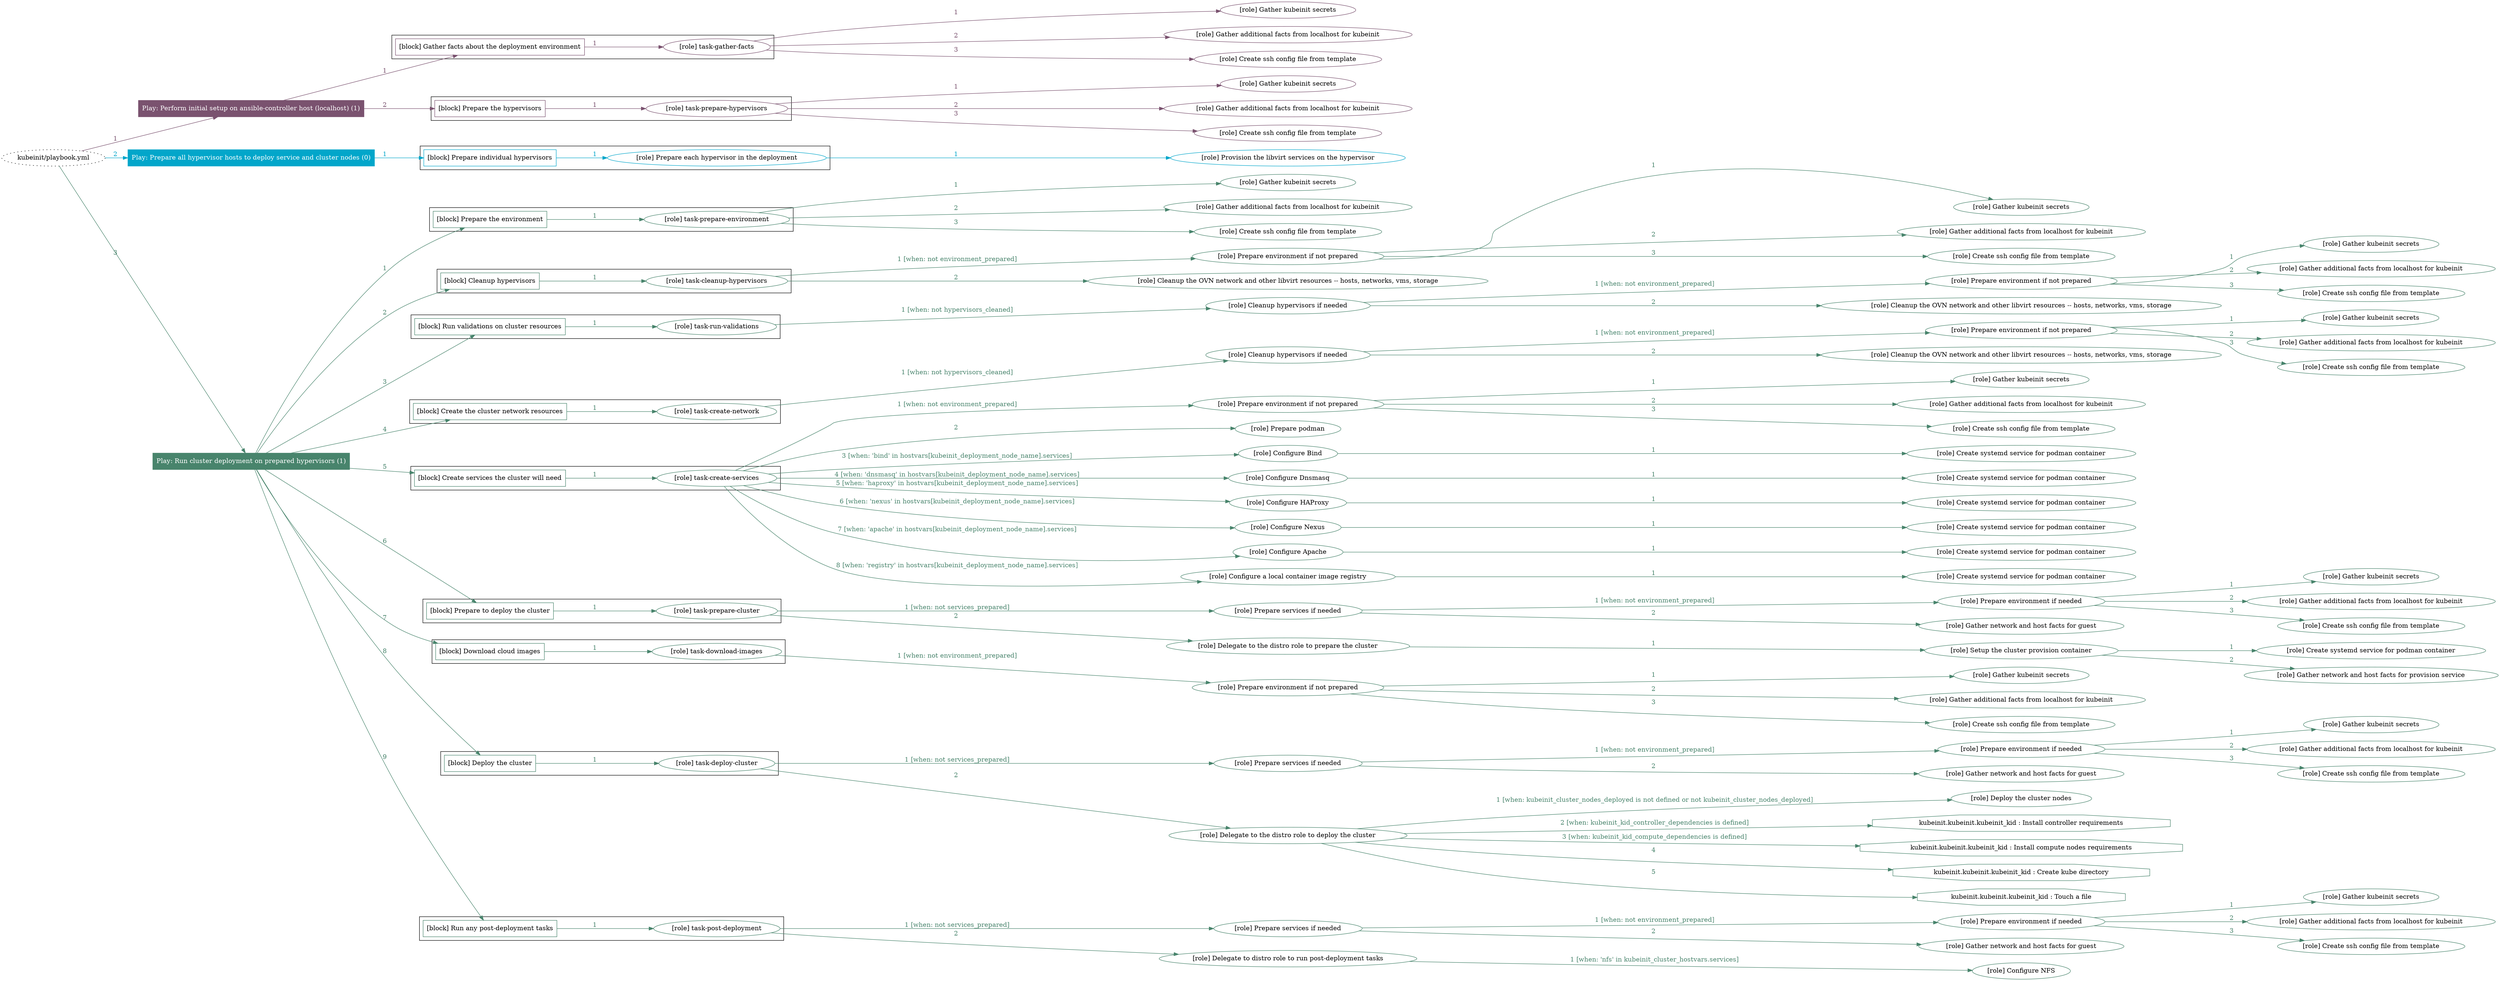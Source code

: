 digraph {
	graph [concentrate=true ordering=in rankdir=LR ratio=fill]
	edge [esep=5 sep=10]
	"kubeinit/playbook.yml" [URL="/home/runner/work/kubeinit/kubeinit/kubeinit/playbook.yml" id=playbook_8b8b4982 style=dotted]
	play_d6bc06a7 [label="Play: Perform initial setup on ansible-controller host (localhost) (1)" URL="/home/runner/work/kubeinit/kubeinit/kubeinit/playbook.yml" color="#7a526f" fontcolor="#ffffff" id=play_d6bc06a7 shape=box style=filled tooltip=localhost]
	"kubeinit/playbook.yml" -> play_d6bc06a7 [label="1 " color="#7a526f" fontcolor="#7a526f" id=edge_79503dfa labeltooltip="1 " tooltip="1 "]
	subgraph "Gather kubeinit secrets" {
		role_07c0e86c [label="[role] Gather kubeinit secrets" URL="/home/runner/.ansible/collections/ansible_collections/kubeinit/kubeinit/roles/kubeinit_prepare/tasks/gather_kubeinit_facts.yml" color="#7a526f" id=role_07c0e86c tooltip="Gather kubeinit secrets"]
	}
	subgraph "Gather additional facts from localhost for kubeinit" {
		role_9a07fb21 [label="[role] Gather additional facts from localhost for kubeinit" URL="/home/runner/.ansible/collections/ansible_collections/kubeinit/kubeinit/roles/kubeinit_prepare/tasks/gather_kubeinit_facts.yml" color="#7a526f" id=role_9a07fb21 tooltip="Gather additional facts from localhost for kubeinit"]
	}
	subgraph "Create ssh config file from template" {
		role_1a07a8c1 [label="[role] Create ssh config file from template" URL="/home/runner/.ansible/collections/ansible_collections/kubeinit/kubeinit/roles/kubeinit_prepare/tasks/gather_kubeinit_facts.yml" color="#7a526f" id=role_1a07a8c1 tooltip="Create ssh config file from template"]
	}
	subgraph "task-gather-facts" {
		role_bc046286 [label="[role] task-gather-facts" URL="/home/runner/work/kubeinit/kubeinit/kubeinit/playbook.yml" color="#7a526f" id=role_bc046286 tooltip="task-gather-facts"]
		role_bc046286 -> role_07c0e86c [label="1 " color="#7a526f" fontcolor="#7a526f" id=edge_b59b625d labeltooltip="1 " tooltip="1 "]
		role_bc046286 -> role_9a07fb21 [label="2 " color="#7a526f" fontcolor="#7a526f" id=edge_fa00c737 labeltooltip="2 " tooltip="2 "]
		role_bc046286 -> role_1a07a8c1 [label="3 " color="#7a526f" fontcolor="#7a526f" id=edge_f375a761 labeltooltip="3 " tooltip="3 "]
	}
	subgraph "Gather kubeinit secrets" {
		role_df4e35a5 [label="[role] Gather kubeinit secrets" URL="/home/runner/.ansible/collections/ansible_collections/kubeinit/kubeinit/roles/kubeinit_prepare/tasks/gather_kubeinit_facts.yml" color="#7a526f" id=role_df4e35a5 tooltip="Gather kubeinit secrets"]
	}
	subgraph "Gather additional facts from localhost for kubeinit" {
		role_5604dc92 [label="[role] Gather additional facts from localhost for kubeinit" URL="/home/runner/.ansible/collections/ansible_collections/kubeinit/kubeinit/roles/kubeinit_prepare/tasks/gather_kubeinit_facts.yml" color="#7a526f" id=role_5604dc92 tooltip="Gather additional facts from localhost for kubeinit"]
	}
	subgraph "Create ssh config file from template" {
		role_828de1eb [label="[role] Create ssh config file from template" URL="/home/runner/.ansible/collections/ansible_collections/kubeinit/kubeinit/roles/kubeinit_prepare/tasks/gather_kubeinit_facts.yml" color="#7a526f" id=role_828de1eb tooltip="Create ssh config file from template"]
	}
	subgraph "task-prepare-hypervisors" {
		role_fe99d446 [label="[role] task-prepare-hypervisors" URL="/home/runner/work/kubeinit/kubeinit/kubeinit/playbook.yml" color="#7a526f" id=role_fe99d446 tooltip="task-prepare-hypervisors"]
		role_fe99d446 -> role_df4e35a5 [label="1 " color="#7a526f" fontcolor="#7a526f" id=edge_374710b4 labeltooltip="1 " tooltip="1 "]
		role_fe99d446 -> role_5604dc92 [label="2 " color="#7a526f" fontcolor="#7a526f" id=edge_0ef8584a labeltooltip="2 " tooltip="2 "]
		role_fe99d446 -> role_828de1eb [label="3 " color="#7a526f" fontcolor="#7a526f" id=edge_67f63b69 labeltooltip="3 " tooltip="3 "]
	}
	subgraph "Play: Perform initial setup on ansible-controller host (localhost) (1)" {
		play_d6bc06a7 -> block_bf251c22 [label=1 color="#7a526f" fontcolor="#7a526f" id=edge_59dc4e0d labeltooltip=1 tooltip=1]
		subgraph cluster_block_bf251c22 {
			block_bf251c22 [label="[block] Gather facts about the deployment environment" URL="/home/runner/work/kubeinit/kubeinit/kubeinit/playbook.yml" color="#7a526f" id=block_bf251c22 labeltooltip="Gather facts about the deployment environment" shape=box tooltip="Gather facts about the deployment environment"]
			block_bf251c22 -> role_bc046286 [label="1 " color="#7a526f" fontcolor="#7a526f" id=edge_1bb40732 labeltooltip="1 " tooltip="1 "]
		}
		play_d6bc06a7 -> block_8cbc3334 [label=2 color="#7a526f" fontcolor="#7a526f" id=edge_bce65949 labeltooltip=2 tooltip=2]
		subgraph cluster_block_8cbc3334 {
			block_8cbc3334 [label="[block] Prepare the hypervisors" URL="/home/runner/work/kubeinit/kubeinit/kubeinit/playbook.yml" color="#7a526f" id=block_8cbc3334 labeltooltip="Prepare the hypervisors" shape=box tooltip="Prepare the hypervisors"]
			block_8cbc3334 -> role_fe99d446 [label="1 " color="#7a526f" fontcolor="#7a526f" id=edge_40a1b33a labeltooltip="1 " tooltip="1 "]
		}
	}
	play_3717a881 [label="Play: Prepare all hypervisor hosts to deploy service and cluster nodes (0)" URL="/home/runner/work/kubeinit/kubeinit/kubeinit/playbook.yml" color="#02a6ca" fontcolor="#ffffff" id=play_3717a881 shape=box style=filled tooltip="Play: Prepare all hypervisor hosts to deploy service and cluster nodes (0)"]
	"kubeinit/playbook.yml" -> play_3717a881 [label="2 " color="#02a6ca" fontcolor="#02a6ca" id=edge_2b44ca37 labeltooltip="2 " tooltip="2 "]
	subgraph "Provision the libvirt services on the hypervisor" {
		role_9afb69f9 [label="[role] Provision the libvirt services on the hypervisor" URL="/home/runner/.ansible/collections/ansible_collections/kubeinit/kubeinit/roles/kubeinit_prepare/tasks/prepare_hypervisor.yml" color="#02a6ca" id=role_9afb69f9 tooltip="Provision the libvirt services on the hypervisor"]
	}
	subgraph "Prepare each hypervisor in the deployment" {
		role_0c21d358 [label="[role] Prepare each hypervisor in the deployment" URL="/home/runner/work/kubeinit/kubeinit/kubeinit/playbook.yml" color="#02a6ca" id=role_0c21d358 tooltip="Prepare each hypervisor in the deployment"]
		role_0c21d358 -> role_9afb69f9 [label="1 " color="#02a6ca" fontcolor="#02a6ca" id=edge_05de8c85 labeltooltip="1 " tooltip="1 "]
	}
	subgraph "Play: Prepare all hypervisor hosts to deploy service and cluster nodes (0)" {
		play_3717a881 -> block_771b7ee3 [label=1 color="#02a6ca" fontcolor="#02a6ca" id=edge_274904b8 labeltooltip=1 tooltip=1]
		subgraph cluster_block_771b7ee3 {
			block_771b7ee3 [label="[block] Prepare individual hypervisors" URL="/home/runner/work/kubeinit/kubeinit/kubeinit/playbook.yml" color="#02a6ca" id=block_771b7ee3 labeltooltip="Prepare individual hypervisors" shape=box tooltip="Prepare individual hypervisors"]
			block_771b7ee3 -> role_0c21d358 [label="1 " color="#02a6ca" fontcolor="#02a6ca" id=edge_1b833ffb labeltooltip="1 " tooltip="1 "]
		}
	}
	play_3a785cc9 [label="Play: Run cluster deployment on prepared hypervisors (1)" URL="/home/runner/work/kubeinit/kubeinit/kubeinit/playbook.yml" color="#48846c" fontcolor="#ffffff" id=play_3a785cc9 shape=box style=filled tooltip=localhost]
	"kubeinit/playbook.yml" -> play_3a785cc9 [label="3 " color="#48846c" fontcolor="#48846c" id=edge_fad912c4 labeltooltip="3 " tooltip="3 "]
	subgraph "Gather kubeinit secrets" {
		role_3074cceb [label="[role] Gather kubeinit secrets" URL="/home/runner/.ansible/collections/ansible_collections/kubeinit/kubeinit/roles/kubeinit_prepare/tasks/gather_kubeinit_facts.yml" color="#48846c" id=role_3074cceb tooltip="Gather kubeinit secrets"]
	}
	subgraph "Gather additional facts from localhost for kubeinit" {
		role_3a0b76f5 [label="[role] Gather additional facts from localhost for kubeinit" URL="/home/runner/.ansible/collections/ansible_collections/kubeinit/kubeinit/roles/kubeinit_prepare/tasks/gather_kubeinit_facts.yml" color="#48846c" id=role_3a0b76f5 tooltip="Gather additional facts from localhost for kubeinit"]
	}
	subgraph "Create ssh config file from template" {
		role_ce7a387e [label="[role] Create ssh config file from template" URL="/home/runner/.ansible/collections/ansible_collections/kubeinit/kubeinit/roles/kubeinit_prepare/tasks/gather_kubeinit_facts.yml" color="#48846c" id=role_ce7a387e tooltip="Create ssh config file from template"]
	}
	subgraph "task-prepare-environment" {
		role_f0652f53 [label="[role] task-prepare-environment" URL="/home/runner/work/kubeinit/kubeinit/kubeinit/playbook.yml" color="#48846c" id=role_f0652f53 tooltip="task-prepare-environment"]
		role_f0652f53 -> role_3074cceb [label="1 " color="#48846c" fontcolor="#48846c" id=edge_60d147aa labeltooltip="1 " tooltip="1 "]
		role_f0652f53 -> role_3a0b76f5 [label="2 " color="#48846c" fontcolor="#48846c" id=edge_45ddd63b labeltooltip="2 " tooltip="2 "]
		role_f0652f53 -> role_ce7a387e [label="3 " color="#48846c" fontcolor="#48846c" id=edge_c23b1484 labeltooltip="3 " tooltip="3 "]
	}
	subgraph "Gather kubeinit secrets" {
		role_46f46a94 [label="[role] Gather kubeinit secrets" URL="/home/runner/.ansible/collections/ansible_collections/kubeinit/kubeinit/roles/kubeinit_prepare/tasks/gather_kubeinit_facts.yml" color="#48846c" id=role_46f46a94 tooltip="Gather kubeinit secrets"]
	}
	subgraph "Gather additional facts from localhost for kubeinit" {
		role_4a00f407 [label="[role] Gather additional facts from localhost for kubeinit" URL="/home/runner/.ansible/collections/ansible_collections/kubeinit/kubeinit/roles/kubeinit_prepare/tasks/gather_kubeinit_facts.yml" color="#48846c" id=role_4a00f407 tooltip="Gather additional facts from localhost for kubeinit"]
	}
	subgraph "Create ssh config file from template" {
		role_a1cac805 [label="[role] Create ssh config file from template" URL="/home/runner/.ansible/collections/ansible_collections/kubeinit/kubeinit/roles/kubeinit_prepare/tasks/gather_kubeinit_facts.yml" color="#48846c" id=role_a1cac805 tooltip="Create ssh config file from template"]
	}
	subgraph "Prepare environment if not prepared" {
		role_6d02e717 [label="[role] Prepare environment if not prepared" URL="/home/runner/.ansible/collections/ansible_collections/kubeinit/kubeinit/roles/kubeinit_prepare/tasks/cleanup_hypervisors.yml" color="#48846c" id=role_6d02e717 tooltip="Prepare environment if not prepared"]
		role_6d02e717 -> role_46f46a94 [label="1 " color="#48846c" fontcolor="#48846c" id=edge_fb37eac3 labeltooltip="1 " tooltip="1 "]
		role_6d02e717 -> role_4a00f407 [label="2 " color="#48846c" fontcolor="#48846c" id=edge_67196c51 labeltooltip="2 " tooltip="2 "]
		role_6d02e717 -> role_a1cac805 [label="3 " color="#48846c" fontcolor="#48846c" id=edge_3abc2f4f labeltooltip="3 " tooltip="3 "]
	}
	subgraph "Cleanup the OVN network and other libvirt resources -- hosts, networks, vms, storage" {
		role_74ace48d [label="[role] Cleanup the OVN network and other libvirt resources -- hosts, networks, vms, storage" URL="/home/runner/.ansible/collections/ansible_collections/kubeinit/kubeinit/roles/kubeinit_prepare/tasks/cleanup_hypervisors.yml" color="#48846c" id=role_74ace48d tooltip="Cleanup the OVN network and other libvirt resources -- hosts, networks, vms, storage"]
	}
	subgraph "task-cleanup-hypervisors" {
		role_4c03e5b2 [label="[role] task-cleanup-hypervisors" URL="/home/runner/work/kubeinit/kubeinit/kubeinit/playbook.yml" color="#48846c" id=role_4c03e5b2 tooltip="task-cleanup-hypervisors"]
		role_4c03e5b2 -> role_6d02e717 [label="1 [when: not environment_prepared]" color="#48846c" fontcolor="#48846c" id=edge_7598ef8d labeltooltip="1 [when: not environment_prepared]" tooltip="1 [when: not environment_prepared]"]
		role_4c03e5b2 -> role_74ace48d [label="2 " color="#48846c" fontcolor="#48846c" id=edge_7f48f19a labeltooltip="2 " tooltip="2 "]
	}
	subgraph "Gather kubeinit secrets" {
		role_2e1d869f [label="[role] Gather kubeinit secrets" URL="/home/runner/.ansible/collections/ansible_collections/kubeinit/kubeinit/roles/kubeinit_prepare/tasks/gather_kubeinit_facts.yml" color="#48846c" id=role_2e1d869f tooltip="Gather kubeinit secrets"]
	}
	subgraph "Gather additional facts from localhost for kubeinit" {
		role_3cc55ddb [label="[role] Gather additional facts from localhost for kubeinit" URL="/home/runner/.ansible/collections/ansible_collections/kubeinit/kubeinit/roles/kubeinit_prepare/tasks/gather_kubeinit_facts.yml" color="#48846c" id=role_3cc55ddb tooltip="Gather additional facts from localhost for kubeinit"]
	}
	subgraph "Create ssh config file from template" {
		role_261fae74 [label="[role] Create ssh config file from template" URL="/home/runner/.ansible/collections/ansible_collections/kubeinit/kubeinit/roles/kubeinit_prepare/tasks/gather_kubeinit_facts.yml" color="#48846c" id=role_261fae74 tooltip="Create ssh config file from template"]
	}
	subgraph "Prepare environment if not prepared" {
		role_75f5c634 [label="[role] Prepare environment if not prepared" URL="/home/runner/.ansible/collections/ansible_collections/kubeinit/kubeinit/roles/kubeinit_prepare/tasks/cleanup_hypervisors.yml" color="#48846c" id=role_75f5c634 tooltip="Prepare environment if not prepared"]
		role_75f5c634 -> role_2e1d869f [label="1 " color="#48846c" fontcolor="#48846c" id=edge_f76ca913 labeltooltip="1 " tooltip="1 "]
		role_75f5c634 -> role_3cc55ddb [label="2 " color="#48846c" fontcolor="#48846c" id=edge_b5931cc2 labeltooltip="2 " tooltip="2 "]
		role_75f5c634 -> role_261fae74 [label="3 " color="#48846c" fontcolor="#48846c" id=edge_ab5cc043 labeltooltip="3 " tooltip="3 "]
	}
	subgraph "Cleanup the OVN network and other libvirt resources -- hosts, networks, vms, storage" {
		role_08d63345 [label="[role] Cleanup the OVN network and other libvirt resources -- hosts, networks, vms, storage" URL="/home/runner/.ansible/collections/ansible_collections/kubeinit/kubeinit/roles/kubeinit_prepare/tasks/cleanup_hypervisors.yml" color="#48846c" id=role_08d63345 tooltip="Cleanup the OVN network and other libvirt resources -- hosts, networks, vms, storage"]
	}
	subgraph "Cleanup hypervisors if needed" {
		role_7fe357c5 [label="[role] Cleanup hypervisors if needed" URL="/home/runner/.ansible/collections/ansible_collections/kubeinit/kubeinit/roles/kubeinit_validations/tasks/main.yml" color="#48846c" id=role_7fe357c5 tooltip="Cleanup hypervisors if needed"]
		role_7fe357c5 -> role_75f5c634 [label="1 [when: not environment_prepared]" color="#48846c" fontcolor="#48846c" id=edge_efd04a79 labeltooltip="1 [when: not environment_prepared]" tooltip="1 [when: not environment_prepared]"]
		role_7fe357c5 -> role_08d63345 [label="2 " color="#48846c" fontcolor="#48846c" id=edge_fbf84fd4 labeltooltip="2 " tooltip="2 "]
	}
	subgraph "task-run-validations" {
		role_b7842aa9 [label="[role] task-run-validations" URL="/home/runner/work/kubeinit/kubeinit/kubeinit/playbook.yml" color="#48846c" id=role_b7842aa9 tooltip="task-run-validations"]
		role_b7842aa9 -> role_7fe357c5 [label="1 [when: not hypervisors_cleaned]" color="#48846c" fontcolor="#48846c" id=edge_9b2fb251 labeltooltip="1 [when: not hypervisors_cleaned]" tooltip="1 [when: not hypervisors_cleaned]"]
	}
	subgraph "Gather kubeinit secrets" {
		role_0c32eb53 [label="[role] Gather kubeinit secrets" URL="/home/runner/.ansible/collections/ansible_collections/kubeinit/kubeinit/roles/kubeinit_prepare/tasks/gather_kubeinit_facts.yml" color="#48846c" id=role_0c32eb53 tooltip="Gather kubeinit secrets"]
	}
	subgraph "Gather additional facts from localhost for kubeinit" {
		role_a168eb35 [label="[role] Gather additional facts from localhost for kubeinit" URL="/home/runner/.ansible/collections/ansible_collections/kubeinit/kubeinit/roles/kubeinit_prepare/tasks/gather_kubeinit_facts.yml" color="#48846c" id=role_a168eb35 tooltip="Gather additional facts from localhost for kubeinit"]
	}
	subgraph "Create ssh config file from template" {
		role_efbb2c1b [label="[role] Create ssh config file from template" URL="/home/runner/.ansible/collections/ansible_collections/kubeinit/kubeinit/roles/kubeinit_prepare/tasks/gather_kubeinit_facts.yml" color="#48846c" id=role_efbb2c1b tooltip="Create ssh config file from template"]
	}
	subgraph "Prepare environment if not prepared" {
		role_f9c7777b [label="[role] Prepare environment if not prepared" URL="/home/runner/.ansible/collections/ansible_collections/kubeinit/kubeinit/roles/kubeinit_prepare/tasks/cleanup_hypervisors.yml" color="#48846c" id=role_f9c7777b tooltip="Prepare environment if not prepared"]
		role_f9c7777b -> role_0c32eb53 [label="1 " color="#48846c" fontcolor="#48846c" id=edge_0266c7ab labeltooltip="1 " tooltip="1 "]
		role_f9c7777b -> role_a168eb35 [label="2 " color="#48846c" fontcolor="#48846c" id=edge_f5c7b3d2 labeltooltip="2 " tooltip="2 "]
		role_f9c7777b -> role_efbb2c1b [label="3 " color="#48846c" fontcolor="#48846c" id=edge_48934e9a labeltooltip="3 " tooltip="3 "]
	}
	subgraph "Cleanup the OVN network and other libvirt resources -- hosts, networks, vms, storage" {
		role_37f05054 [label="[role] Cleanup the OVN network and other libvirt resources -- hosts, networks, vms, storage" URL="/home/runner/.ansible/collections/ansible_collections/kubeinit/kubeinit/roles/kubeinit_prepare/tasks/cleanup_hypervisors.yml" color="#48846c" id=role_37f05054 tooltip="Cleanup the OVN network and other libvirt resources -- hosts, networks, vms, storage"]
	}
	subgraph "Cleanup hypervisors if needed" {
		role_86314223 [label="[role] Cleanup hypervisors if needed" URL="/home/runner/.ansible/collections/ansible_collections/kubeinit/kubeinit/roles/kubeinit_libvirt/tasks/create_network.yml" color="#48846c" id=role_86314223 tooltip="Cleanup hypervisors if needed"]
		role_86314223 -> role_f9c7777b [label="1 [when: not environment_prepared]" color="#48846c" fontcolor="#48846c" id=edge_3d5bb56c labeltooltip="1 [when: not environment_prepared]" tooltip="1 [when: not environment_prepared]"]
		role_86314223 -> role_37f05054 [label="2 " color="#48846c" fontcolor="#48846c" id=edge_e3bd4016 labeltooltip="2 " tooltip="2 "]
	}
	subgraph "task-create-network" {
		role_8c74ce54 [label="[role] task-create-network" URL="/home/runner/work/kubeinit/kubeinit/kubeinit/playbook.yml" color="#48846c" id=role_8c74ce54 tooltip="task-create-network"]
		role_8c74ce54 -> role_86314223 [label="1 [when: not hypervisors_cleaned]" color="#48846c" fontcolor="#48846c" id=edge_6836b1b8 labeltooltip="1 [when: not hypervisors_cleaned]" tooltip="1 [when: not hypervisors_cleaned]"]
	}
	subgraph "Gather kubeinit secrets" {
		role_9212820e [label="[role] Gather kubeinit secrets" URL="/home/runner/.ansible/collections/ansible_collections/kubeinit/kubeinit/roles/kubeinit_prepare/tasks/gather_kubeinit_facts.yml" color="#48846c" id=role_9212820e tooltip="Gather kubeinit secrets"]
	}
	subgraph "Gather additional facts from localhost for kubeinit" {
		role_b5a18b70 [label="[role] Gather additional facts from localhost for kubeinit" URL="/home/runner/.ansible/collections/ansible_collections/kubeinit/kubeinit/roles/kubeinit_prepare/tasks/gather_kubeinit_facts.yml" color="#48846c" id=role_b5a18b70 tooltip="Gather additional facts from localhost for kubeinit"]
	}
	subgraph "Create ssh config file from template" {
		role_f041fd9e [label="[role] Create ssh config file from template" URL="/home/runner/.ansible/collections/ansible_collections/kubeinit/kubeinit/roles/kubeinit_prepare/tasks/gather_kubeinit_facts.yml" color="#48846c" id=role_f041fd9e tooltip="Create ssh config file from template"]
	}
	subgraph "Prepare environment if not prepared" {
		role_6e002829 [label="[role] Prepare environment if not prepared" URL="/home/runner/.ansible/collections/ansible_collections/kubeinit/kubeinit/roles/kubeinit_services/tasks/main.yml" color="#48846c" id=role_6e002829 tooltip="Prepare environment if not prepared"]
		role_6e002829 -> role_9212820e [label="1 " color="#48846c" fontcolor="#48846c" id=edge_90f372d3 labeltooltip="1 " tooltip="1 "]
		role_6e002829 -> role_b5a18b70 [label="2 " color="#48846c" fontcolor="#48846c" id=edge_02cb15f7 labeltooltip="2 " tooltip="2 "]
		role_6e002829 -> role_f041fd9e [label="3 " color="#48846c" fontcolor="#48846c" id=edge_71117229 labeltooltip="3 " tooltip="3 "]
	}
	subgraph "Prepare podman" {
		role_f8afa6eb [label="[role] Prepare podman" URL="/home/runner/.ansible/collections/ansible_collections/kubeinit/kubeinit/roles/kubeinit_services/tasks/00_create_service_pod.yml" color="#48846c" id=role_f8afa6eb tooltip="Prepare podman"]
	}
	subgraph "Create systemd service for podman container" {
		role_5d7f2d3b [label="[role] Create systemd service for podman container" URL="/home/runner/.ansible/collections/ansible_collections/kubeinit/kubeinit/roles/kubeinit_bind/tasks/main.yml" color="#48846c" id=role_5d7f2d3b tooltip="Create systemd service for podman container"]
	}
	subgraph "Configure Bind" {
		role_850b9a93 [label="[role] Configure Bind" URL="/home/runner/.ansible/collections/ansible_collections/kubeinit/kubeinit/roles/kubeinit_services/tasks/start_services_containers.yml" color="#48846c" id=role_850b9a93 tooltip="Configure Bind"]
		role_850b9a93 -> role_5d7f2d3b [label="1 " color="#48846c" fontcolor="#48846c" id=edge_1f86ca23 labeltooltip="1 " tooltip="1 "]
	}
	subgraph "Create systemd service for podman container" {
		role_b1074f9f [label="[role] Create systemd service for podman container" URL="/home/runner/.ansible/collections/ansible_collections/kubeinit/kubeinit/roles/kubeinit_dnsmasq/tasks/main.yml" color="#48846c" id=role_b1074f9f tooltip="Create systemd service for podman container"]
	}
	subgraph "Configure Dnsmasq" {
		role_a405bee5 [label="[role] Configure Dnsmasq" URL="/home/runner/.ansible/collections/ansible_collections/kubeinit/kubeinit/roles/kubeinit_services/tasks/start_services_containers.yml" color="#48846c" id=role_a405bee5 tooltip="Configure Dnsmasq"]
		role_a405bee5 -> role_b1074f9f [label="1 " color="#48846c" fontcolor="#48846c" id=edge_595d2e24 labeltooltip="1 " tooltip="1 "]
	}
	subgraph "Create systemd service for podman container" {
		role_b5facc9b [label="[role] Create systemd service for podman container" URL="/home/runner/.ansible/collections/ansible_collections/kubeinit/kubeinit/roles/kubeinit_haproxy/tasks/main.yml" color="#48846c" id=role_b5facc9b tooltip="Create systemd service for podman container"]
	}
	subgraph "Configure HAProxy" {
		role_45ed4706 [label="[role] Configure HAProxy" URL="/home/runner/.ansible/collections/ansible_collections/kubeinit/kubeinit/roles/kubeinit_services/tasks/start_services_containers.yml" color="#48846c" id=role_45ed4706 tooltip="Configure HAProxy"]
		role_45ed4706 -> role_b5facc9b [label="1 " color="#48846c" fontcolor="#48846c" id=edge_4843c94c labeltooltip="1 " tooltip="1 "]
	}
	subgraph "Create systemd service for podman container" {
		role_943b1afc [label="[role] Create systemd service for podman container" URL="/home/runner/.ansible/collections/ansible_collections/kubeinit/kubeinit/roles/kubeinit_nexus/tasks/main.yml" color="#48846c" id=role_943b1afc tooltip="Create systemd service for podman container"]
	}
	subgraph "Configure Nexus" {
		role_1d087e8a [label="[role] Configure Nexus" URL="/home/runner/.ansible/collections/ansible_collections/kubeinit/kubeinit/roles/kubeinit_services/tasks/start_services_containers.yml" color="#48846c" id=role_1d087e8a tooltip="Configure Nexus"]
		role_1d087e8a -> role_943b1afc [label="1 " color="#48846c" fontcolor="#48846c" id=edge_8068e79a labeltooltip="1 " tooltip="1 "]
	}
	subgraph "Create systemd service for podman container" {
		role_aca3396b [label="[role] Create systemd service for podman container" URL="/home/runner/.ansible/collections/ansible_collections/kubeinit/kubeinit/roles/kubeinit_apache/tasks/main.yml" color="#48846c" id=role_aca3396b tooltip="Create systemd service for podman container"]
	}
	subgraph "Configure Apache" {
		role_c3227fa5 [label="[role] Configure Apache" URL="/home/runner/.ansible/collections/ansible_collections/kubeinit/kubeinit/roles/kubeinit_services/tasks/start_services_containers.yml" color="#48846c" id=role_c3227fa5 tooltip="Configure Apache"]
		role_c3227fa5 -> role_aca3396b [label="1 " color="#48846c" fontcolor="#48846c" id=edge_692a414f labeltooltip="1 " tooltip="1 "]
	}
	subgraph "Create systemd service for podman container" {
		role_3bf98484 [label="[role] Create systemd service for podman container" URL="/home/runner/.ansible/collections/ansible_collections/kubeinit/kubeinit/roles/kubeinit_registry/tasks/main.yml" color="#48846c" id=role_3bf98484 tooltip="Create systemd service for podman container"]
	}
	subgraph "Configure a local container image registry" {
		role_cfb7bf31 [label="[role] Configure a local container image registry" URL="/home/runner/.ansible/collections/ansible_collections/kubeinit/kubeinit/roles/kubeinit_services/tasks/start_services_containers.yml" color="#48846c" id=role_cfb7bf31 tooltip="Configure a local container image registry"]
		role_cfb7bf31 -> role_3bf98484 [label="1 " color="#48846c" fontcolor="#48846c" id=edge_9b741550 labeltooltip="1 " tooltip="1 "]
	}
	subgraph "task-create-services" {
		role_68cf25ba [label="[role] task-create-services" URL="/home/runner/work/kubeinit/kubeinit/kubeinit/playbook.yml" color="#48846c" id=role_68cf25ba tooltip="task-create-services"]
		role_68cf25ba -> role_6e002829 [label="1 [when: not environment_prepared]" color="#48846c" fontcolor="#48846c" id=edge_f1e81a42 labeltooltip="1 [when: not environment_prepared]" tooltip="1 [when: not environment_prepared]"]
		role_68cf25ba -> role_f8afa6eb [label="2 " color="#48846c" fontcolor="#48846c" id=edge_34b2323e labeltooltip="2 " tooltip="2 "]
		role_68cf25ba -> role_850b9a93 [label="3 [when: 'bind' in hostvars[kubeinit_deployment_node_name].services]" color="#48846c" fontcolor="#48846c" id=edge_a62450fe labeltooltip="3 [when: 'bind' in hostvars[kubeinit_deployment_node_name].services]" tooltip="3 [when: 'bind' in hostvars[kubeinit_deployment_node_name].services]"]
		role_68cf25ba -> role_a405bee5 [label="4 [when: 'dnsmasq' in hostvars[kubeinit_deployment_node_name].services]" color="#48846c" fontcolor="#48846c" id=edge_11a84814 labeltooltip="4 [when: 'dnsmasq' in hostvars[kubeinit_deployment_node_name].services]" tooltip="4 [when: 'dnsmasq' in hostvars[kubeinit_deployment_node_name].services]"]
		role_68cf25ba -> role_45ed4706 [label="5 [when: 'haproxy' in hostvars[kubeinit_deployment_node_name].services]" color="#48846c" fontcolor="#48846c" id=edge_25315612 labeltooltip="5 [when: 'haproxy' in hostvars[kubeinit_deployment_node_name].services]" tooltip="5 [when: 'haproxy' in hostvars[kubeinit_deployment_node_name].services]"]
		role_68cf25ba -> role_1d087e8a [label="6 [when: 'nexus' in hostvars[kubeinit_deployment_node_name].services]" color="#48846c" fontcolor="#48846c" id=edge_bce7e07c labeltooltip="6 [when: 'nexus' in hostvars[kubeinit_deployment_node_name].services]" tooltip="6 [when: 'nexus' in hostvars[kubeinit_deployment_node_name].services]"]
		role_68cf25ba -> role_c3227fa5 [label="7 [when: 'apache' in hostvars[kubeinit_deployment_node_name].services]" color="#48846c" fontcolor="#48846c" id=edge_3579f85e labeltooltip="7 [when: 'apache' in hostvars[kubeinit_deployment_node_name].services]" tooltip="7 [when: 'apache' in hostvars[kubeinit_deployment_node_name].services]"]
		role_68cf25ba -> role_cfb7bf31 [label="8 [when: 'registry' in hostvars[kubeinit_deployment_node_name].services]" color="#48846c" fontcolor="#48846c" id=edge_00c72b44 labeltooltip="8 [when: 'registry' in hostvars[kubeinit_deployment_node_name].services]" tooltip="8 [when: 'registry' in hostvars[kubeinit_deployment_node_name].services]"]
	}
	subgraph "Gather kubeinit secrets" {
		role_460a3442 [label="[role] Gather kubeinit secrets" URL="/home/runner/.ansible/collections/ansible_collections/kubeinit/kubeinit/roles/kubeinit_prepare/tasks/gather_kubeinit_facts.yml" color="#48846c" id=role_460a3442 tooltip="Gather kubeinit secrets"]
	}
	subgraph "Gather additional facts from localhost for kubeinit" {
		role_e21f1d55 [label="[role] Gather additional facts from localhost for kubeinit" URL="/home/runner/.ansible/collections/ansible_collections/kubeinit/kubeinit/roles/kubeinit_prepare/tasks/gather_kubeinit_facts.yml" color="#48846c" id=role_e21f1d55 tooltip="Gather additional facts from localhost for kubeinit"]
	}
	subgraph "Create ssh config file from template" {
		role_81f63f93 [label="[role] Create ssh config file from template" URL="/home/runner/.ansible/collections/ansible_collections/kubeinit/kubeinit/roles/kubeinit_prepare/tasks/gather_kubeinit_facts.yml" color="#48846c" id=role_81f63f93 tooltip="Create ssh config file from template"]
	}
	subgraph "Prepare environment if needed" {
		role_dba346b8 [label="[role] Prepare environment if needed" URL="/home/runner/.ansible/collections/ansible_collections/kubeinit/kubeinit/roles/kubeinit_services/tasks/prepare_services.yml" color="#48846c" id=role_dba346b8 tooltip="Prepare environment if needed"]
		role_dba346b8 -> role_460a3442 [label="1 " color="#48846c" fontcolor="#48846c" id=edge_29d24f5c labeltooltip="1 " tooltip="1 "]
		role_dba346b8 -> role_e21f1d55 [label="2 " color="#48846c" fontcolor="#48846c" id=edge_d44edbea labeltooltip="2 " tooltip="2 "]
		role_dba346b8 -> role_81f63f93 [label="3 " color="#48846c" fontcolor="#48846c" id=edge_ff1dd58c labeltooltip="3 " tooltip="3 "]
	}
	subgraph "Gather network and host facts for guest" {
		role_4f885849 [label="[role] Gather network and host facts for guest" URL="/home/runner/.ansible/collections/ansible_collections/kubeinit/kubeinit/roles/kubeinit_services/tasks/prepare_services.yml" color="#48846c" id=role_4f885849 tooltip="Gather network and host facts for guest"]
	}
	subgraph "Prepare services if needed" {
		role_ee1d1b09 [label="[role] Prepare services if needed" URL="/home/runner/.ansible/collections/ansible_collections/kubeinit/kubeinit/roles/kubeinit_prepare/tasks/prepare_cluster.yml" color="#48846c" id=role_ee1d1b09 tooltip="Prepare services if needed"]
		role_ee1d1b09 -> role_dba346b8 [label="1 [when: not environment_prepared]" color="#48846c" fontcolor="#48846c" id=edge_b171392f labeltooltip="1 [when: not environment_prepared]" tooltip="1 [when: not environment_prepared]"]
		role_ee1d1b09 -> role_4f885849 [label="2 " color="#48846c" fontcolor="#48846c" id=edge_e88fa537 labeltooltip="2 " tooltip="2 "]
	}
	subgraph "Create systemd service for podman container" {
		role_d8b047ff [label="[role] Create systemd service for podman container" URL="/home/runner/.ansible/collections/ansible_collections/kubeinit/kubeinit/roles/kubeinit_services/tasks/create_provision_container.yml" color="#48846c" id=role_d8b047ff tooltip="Create systemd service for podman container"]
	}
	subgraph "Gather network and host facts for provision service" {
		role_8c7135b0 [label="[role] Gather network and host facts for provision service" URL="/home/runner/.ansible/collections/ansible_collections/kubeinit/kubeinit/roles/kubeinit_services/tasks/create_provision_container.yml" color="#48846c" id=role_8c7135b0 tooltip="Gather network and host facts for provision service"]
	}
	subgraph "Setup the cluster provision container" {
		role_df9c34b9 [label="[role] Setup the cluster provision container" URL="/home/runner/.ansible/collections/ansible_collections/kubeinit/kubeinit/roles/kubeinit_kid/tasks/prepare_cluster.yml" color="#48846c" id=role_df9c34b9 tooltip="Setup the cluster provision container"]
		role_df9c34b9 -> role_d8b047ff [label="1 " color="#48846c" fontcolor="#48846c" id=edge_26560f4b labeltooltip="1 " tooltip="1 "]
		role_df9c34b9 -> role_8c7135b0 [label="2 " color="#48846c" fontcolor="#48846c" id=edge_8a46fe0b labeltooltip="2 " tooltip="2 "]
	}
	subgraph "Delegate to the distro role to prepare the cluster" {
		role_3f77b9db [label="[role] Delegate to the distro role to prepare the cluster" URL="/home/runner/.ansible/collections/ansible_collections/kubeinit/kubeinit/roles/kubeinit_prepare/tasks/prepare_cluster.yml" color="#48846c" id=role_3f77b9db tooltip="Delegate to the distro role to prepare the cluster"]
		role_3f77b9db -> role_df9c34b9 [label="1 " color="#48846c" fontcolor="#48846c" id=edge_345dab02 labeltooltip="1 " tooltip="1 "]
	}
	subgraph "task-prepare-cluster" {
		role_1b99b4a9 [label="[role] task-prepare-cluster" URL="/home/runner/work/kubeinit/kubeinit/kubeinit/playbook.yml" color="#48846c" id=role_1b99b4a9 tooltip="task-prepare-cluster"]
		role_1b99b4a9 -> role_ee1d1b09 [label="1 [when: not services_prepared]" color="#48846c" fontcolor="#48846c" id=edge_8e1e0e4f labeltooltip="1 [when: not services_prepared]" tooltip="1 [when: not services_prepared]"]
		role_1b99b4a9 -> role_3f77b9db [label="2 " color="#48846c" fontcolor="#48846c" id=edge_ebee4ac9 labeltooltip="2 " tooltip="2 "]
	}
	subgraph "Gather kubeinit secrets" {
		role_9884282e [label="[role] Gather kubeinit secrets" URL="/home/runner/.ansible/collections/ansible_collections/kubeinit/kubeinit/roles/kubeinit_prepare/tasks/gather_kubeinit_facts.yml" color="#48846c" id=role_9884282e tooltip="Gather kubeinit secrets"]
	}
	subgraph "Gather additional facts from localhost for kubeinit" {
		role_f0e1c3f7 [label="[role] Gather additional facts from localhost for kubeinit" URL="/home/runner/.ansible/collections/ansible_collections/kubeinit/kubeinit/roles/kubeinit_prepare/tasks/gather_kubeinit_facts.yml" color="#48846c" id=role_f0e1c3f7 tooltip="Gather additional facts from localhost for kubeinit"]
	}
	subgraph "Create ssh config file from template" {
		role_50e61d94 [label="[role] Create ssh config file from template" URL="/home/runner/.ansible/collections/ansible_collections/kubeinit/kubeinit/roles/kubeinit_prepare/tasks/gather_kubeinit_facts.yml" color="#48846c" id=role_50e61d94 tooltip="Create ssh config file from template"]
	}
	subgraph "Prepare environment if not prepared" {
		role_c8227bfd [label="[role] Prepare environment if not prepared" URL="/home/runner/.ansible/collections/ansible_collections/kubeinit/kubeinit/roles/kubeinit_libvirt/tasks/download_cloud_images.yml" color="#48846c" id=role_c8227bfd tooltip="Prepare environment if not prepared"]
		role_c8227bfd -> role_9884282e [label="1 " color="#48846c" fontcolor="#48846c" id=edge_fe83fc8f labeltooltip="1 " tooltip="1 "]
		role_c8227bfd -> role_f0e1c3f7 [label="2 " color="#48846c" fontcolor="#48846c" id=edge_fc620b4b labeltooltip="2 " tooltip="2 "]
		role_c8227bfd -> role_50e61d94 [label="3 " color="#48846c" fontcolor="#48846c" id=edge_871b245d labeltooltip="3 " tooltip="3 "]
	}
	subgraph "task-download-images" {
		role_c04449da [label="[role] task-download-images" URL="/home/runner/work/kubeinit/kubeinit/kubeinit/playbook.yml" color="#48846c" id=role_c04449da tooltip="task-download-images"]
		role_c04449da -> role_c8227bfd [label="1 [when: not environment_prepared]" color="#48846c" fontcolor="#48846c" id=edge_72ea3b06 labeltooltip="1 [when: not environment_prepared]" tooltip="1 [when: not environment_prepared]"]
	}
	subgraph "Gather kubeinit secrets" {
		role_b164b120 [label="[role] Gather kubeinit secrets" URL="/home/runner/.ansible/collections/ansible_collections/kubeinit/kubeinit/roles/kubeinit_prepare/tasks/gather_kubeinit_facts.yml" color="#48846c" id=role_b164b120 tooltip="Gather kubeinit secrets"]
	}
	subgraph "Gather additional facts from localhost for kubeinit" {
		role_0b8b0a4b [label="[role] Gather additional facts from localhost for kubeinit" URL="/home/runner/.ansible/collections/ansible_collections/kubeinit/kubeinit/roles/kubeinit_prepare/tasks/gather_kubeinit_facts.yml" color="#48846c" id=role_0b8b0a4b tooltip="Gather additional facts from localhost for kubeinit"]
	}
	subgraph "Create ssh config file from template" {
		role_31a0546e [label="[role] Create ssh config file from template" URL="/home/runner/.ansible/collections/ansible_collections/kubeinit/kubeinit/roles/kubeinit_prepare/tasks/gather_kubeinit_facts.yml" color="#48846c" id=role_31a0546e tooltip="Create ssh config file from template"]
	}
	subgraph "Prepare environment if needed" {
		role_1eab7cb9 [label="[role] Prepare environment if needed" URL="/home/runner/.ansible/collections/ansible_collections/kubeinit/kubeinit/roles/kubeinit_services/tasks/prepare_services.yml" color="#48846c" id=role_1eab7cb9 tooltip="Prepare environment if needed"]
		role_1eab7cb9 -> role_b164b120 [label="1 " color="#48846c" fontcolor="#48846c" id=edge_7fb34e76 labeltooltip="1 " tooltip="1 "]
		role_1eab7cb9 -> role_0b8b0a4b [label="2 " color="#48846c" fontcolor="#48846c" id=edge_e99ff1a9 labeltooltip="2 " tooltip="2 "]
		role_1eab7cb9 -> role_31a0546e [label="3 " color="#48846c" fontcolor="#48846c" id=edge_47022b4b labeltooltip="3 " tooltip="3 "]
	}
	subgraph "Gather network and host facts for guest" {
		role_b2e5de02 [label="[role] Gather network and host facts for guest" URL="/home/runner/.ansible/collections/ansible_collections/kubeinit/kubeinit/roles/kubeinit_services/tasks/prepare_services.yml" color="#48846c" id=role_b2e5de02 tooltip="Gather network and host facts for guest"]
	}
	subgraph "Prepare services if needed" {
		role_6e8d7231 [label="[role] Prepare services if needed" URL="/home/runner/.ansible/collections/ansible_collections/kubeinit/kubeinit/roles/kubeinit_prepare/tasks/deploy_cluster.yml" color="#48846c" id=role_6e8d7231 tooltip="Prepare services if needed"]
		role_6e8d7231 -> role_1eab7cb9 [label="1 [when: not environment_prepared]" color="#48846c" fontcolor="#48846c" id=edge_9bd92931 labeltooltip="1 [when: not environment_prepared]" tooltip="1 [when: not environment_prepared]"]
		role_6e8d7231 -> role_b2e5de02 [label="2 " color="#48846c" fontcolor="#48846c" id=edge_d0780e46 labeltooltip="2 " tooltip="2 "]
	}
	subgraph "Deploy the cluster nodes" {
		role_4a4ab94d [label="[role] Deploy the cluster nodes" URL="/home/runner/.ansible/collections/ansible_collections/kubeinit/kubeinit/roles/kubeinit_kid/tasks/main.yml" color="#48846c" id=role_4a4ab94d tooltip="Deploy the cluster nodes"]
	}
	subgraph "Delegate to the distro role to deploy the cluster" {
		role_214936d4 [label="[role] Delegate to the distro role to deploy the cluster" URL="/home/runner/.ansible/collections/ansible_collections/kubeinit/kubeinit/roles/kubeinit_prepare/tasks/deploy_cluster.yml" color="#48846c" id=role_214936d4 tooltip="Delegate to the distro role to deploy the cluster"]
		role_214936d4 -> role_4a4ab94d [label="1 [when: kubeinit_cluster_nodes_deployed is not defined or not kubeinit_cluster_nodes_deployed]" color="#48846c" fontcolor="#48846c" id=edge_84b184e2 labeltooltip="1 [when: kubeinit_cluster_nodes_deployed is not defined or not kubeinit_cluster_nodes_deployed]" tooltip="1 [when: kubeinit_cluster_nodes_deployed is not defined or not kubeinit_cluster_nodes_deployed]"]
		task_c17efafb [label="kubeinit.kubeinit.kubeinit_kid : Install controller requirements" URL="/home/runner/.ansible/collections/ansible_collections/kubeinit/kubeinit/roles/kubeinit_kid/tasks/main.yml" color="#48846c" id=task_c17efafb shape=octagon tooltip="kubeinit.kubeinit.kubeinit_kid : Install controller requirements"]
		role_214936d4 -> task_c17efafb [label="2 [when: kubeinit_kid_controller_dependencies is defined]" color="#48846c" fontcolor="#48846c" id=edge_4f7c015e labeltooltip="2 [when: kubeinit_kid_controller_dependencies is defined]" tooltip="2 [when: kubeinit_kid_controller_dependencies is defined]"]
		task_9b250866 [label="kubeinit.kubeinit.kubeinit_kid : Install compute nodes requirements" URL="/home/runner/.ansible/collections/ansible_collections/kubeinit/kubeinit/roles/kubeinit_kid/tasks/main.yml" color="#48846c" id=task_9b250866 shape=octagon tooltip="kubeinit.kubeinit.kubeinit_kid : Install compute nodes requirements"]
		role_214936d4 -> task_9b250866 [label="3 [when: kubeinit_kid_compute_dependencies is defined]" color="#48846c" fontcolor="#48846c" id=edge_b0d04020 labeltooltip="3 [when: kubeinit_kid_compute_dependencies is defined]" tooltip="3 [when: kubeinit_kid_compute_dependencies is defined]"]
		task_33d46796 [label="kubeinit.kubeinit.kubeinit_kid : Create kube directory" URL="/home/runner/.ansible/collections/ansible_collections/kubeinit/kubeinit/roles/kubeinit_kid/tasks/main.yml" color="#48846c" id=task_33d46796 shape=octagon tooltip="kubeinit.kubeinit.kubeinit_kid : Create kube directory"]
		role_214936d4 -> task_33d46796 [label="4 " color="#48846c" fontcolor="#48846c" id=edge_503dee9f labeltooltip="4 " tooltip="4 "]
		task_4be137ff [label="kubeinit.kubeinit.kubeinit_kid : Touch a file" URL="/home/runner/.ansible/collections/ansible_collections/kubeinit/kubeinit/roles/kubeinit_kid/tasks/main.yml" color="#48846c" id=task_4be137ff shape=octagon tooltip="kubeinit.kubeinit.kubeinit_kid : Touch a file"]
		role_214936d4 -> task_4be137ff [label="5 " color="#48846c" fontcolor="#48846c" id=edge_6dd837f6 labeltooltip="5 " tooltip="5 "]
	}
	subgraph "task-deploy-cluster" {
		role_b0af7ebe [label="[role] task-deploy-cluster" URL="/home/runner/work/kubeinit/kubeinit/kubeinit/playbook.yml" color="#48846c" id=role_b0af7ebe tooltip="task-deploy-cluster"]
		role_b0af7ebe -> role_6e8d7231 [label="1 [when: not services_prepared]" color="#48846c" fontcolor="#48846c" id=edge_997639c7 labeltooltip="1 [when: not services_prepared]" tooltip="1 [when: not services_prepared]"]
		role_b0af7ebe -> role_214936d4 [label="2 " color="#48846c" fontcolor="#48846c" id=edge_fc237a92 labeltooltip="2 " tooltip="2 "]
	}
	subgraph "Gather kubeinit secrets" {
		role_a70ed3c7 [label="[role] Gather kubeinit secrets" URL="/home/runner/.ansible/collections/ansible_collections/kubeinit/kubeinit/roles/kubeinit_prepare/tasks/gather_kubeinit_facts.yml" color="#48846c" id=role_a70ed3c7 tooltip="Gather kubeinit secrets"]
	}
	subgraph "Gather additional facts from localhost for kubeinit" {
		role_3d18088b [label="[role] Gather additional facts from localhost for kubeinit" URL="/home/runner/.ansible/collections/ansible_collections/kubeinit/kubeinit/roles/kubeinit_prepare/tasks/gather_kubeinit_facts.yml" color="#48846c" id=role_3d18088b tooltip="Gather additional facts from localhost for kubeinit"]
	}
	subgraph "Create ssh config file from template" {
		role_6dbd9c8b [label="[role] Create ssh config file from template" URL="/home/runner/.ansible/collections/ansible_collections/kubeinit/kubeinit/roles/kubeinit_prepare/tasks/gather_kubeinit_facts.yml" color="#48846c" id=role_6dbd9c8b tooltip="Create ssh config file from template"]
	}
	subgraph "Prepare environment if needed" {
		role_1d57fdd1 [label="[role] Prepare environment if needed" URL="/home/runner/.ansible/collections/ansible_collections/kubeinit/kubeinit/roles/kubeinit_services/tasks/prepare_services.yml" color="#48846c" id=role_1d57fdd1 tooltip="Prepare environment if needed"]
		role_1d57fdd1 -> role_a70ed3c7 [label="1 " color="#48846c" fontcolor="#48846c" id=edge_0e9a792d labeltooltip="1 " tooltip="1 "]
		role_1d57fdd1 -> role_3d18088b [label="2 " color="#48846c" fontcolor="#48846c" id=edge_e817adcf labeltooltip="2 " tooltip="2 "]
		role_1d57fdd1 -> role_6dbd9c8b [label="3 " color="#48846c" fontcolor="#48846c" id=edge_4548919b labeltooltip="3 " tooltip="3 "]
	}
	subgraph "Gather network and host facts for guest" {
		role_dd1c4b0e [label="[role] Gather network and host facts for guest" URL="/home/runner/.ansible/collections/ansible_collections/kubeinit/kubeinit/roles/kubeinit_services/tasks/prepare_services.yml" color="#48846c" id=role_dd1c4b0e tooltip="Gather network and host facts for guest"]
	}
	subgraph "Prepare services if needed" {
		role_b449c40c [label="[role] Prepare services if needed" URL="/home/runner/.ansible/collections/ansible_collections/kubeinit/kubeinit/roles/kubeinit_prepare/tasks/post_deployment.yml" color="#48846c" id=role_b449c40c tooltip="Prepare services if needed"]
		role_b449c40c -> role_1d57fdd1 [label="1 [when: not environment_prepared]" color="#48846c" fontcolor="#48846c" id=edge_2bb57495 labeltooltip="1 [when: not environment_prepared]" tooltip="1 [when: not environment_prepared]"]
		role_b449c40c -> role_dd1c4b0e [label="2 " color="#48846c" fontcolor="#48846c" id=edge_d26c0e6f labeltooltip="2 " tooltip="2 "]
	}
	subgraph "Configure NFS" {
		role_a9a80047 [label="[role] Configure NFS" URL="/home/runner/.ansible/collections/ansible_collections/kubeinit/kubeinit/roles/kubeinit_kid/tasks/post_deployment_tasks.yml" color="#48846c" id=role_a9a80047 tooltip="Configure NFS"]
	}
	subgraph "Delegate to distro role to run post-deployment tasks" {
		role_9029cafa [label="[role] Delegate to distro role to run post-deployment tasks" URL="/home/runner/.ansible/collections/ansible_collections/kubeinit/kubeinit/roles/kubeinit_prepare/tasks/post_deployment.yml" color="#48846c" id=role_9029cafa tooltip="Delegate to distro role to run post-deployment tasks"]
		role_9029cafa -> role_a9a80047 [label="1 [when: 'nfs' in kubeinit_cluster_hostvars.services]" color="#48846c" fontcolor="#48846c" id=edge_0b8f7fdd labeltooltip="1 [when: 'nfs' in kubeinit_cluster_hostvars.services]" tooltip="1 [when: 'nfs' in kubeinit_cluster_hostvars.services]"]
	}
	subgraph "task-post-deployment" {
		role_3efa7c99 [label="[role] task-post-deployment" URL="/home/runner/work/kubeinit/kubeinit/kubeinit/playbook.yml" color="#48846c" id=role_3efa7c99 tooltip="task-post-deployment"]
		role_3efa7c99 -> role_b449c40c [label="1 [when: not services_prepared]" color="#48846c" fontcolor="#48846c" id=edge_7299a8fd labeltooltip="1 [when: not services_prepared]" tooltip="1 [when: not services_prepared]"]
		role_3efa7c99 -> role_9029cafa [label="2 " color="#48846c" fontcolor="#48846c" id=edge_7c71a731 labeltooltip="2 " tooltip="2 "]
	}
	subgraph "Play: Run cluster deployment on prepared hypervisors (1)" {
		play_3a785cc9 -> block_ae65d102 [label=1 color="#48846c" fontcolor="#48846c" id=edge_3719eb0d labeltooltip=1 tooltip=1]
		subgraph cluster_block_ae65d102 {
			block_ae65d102 [label="[block] Prepare the environment" URL="/home/runner/work/kubeinit/kubeinit/kubeinit/playbook.yml" color="#48846c" id=block_ae65d102 labeltooltip="Prepare the environment" shape=box tooltip="Prepare the environment"]
			block_ae65d102 -> role_f0652f53 [label="1 " color="#48846c" fontcolor="#48846c" id=edge_e47f84f2 labeltooltip="1 " tooltip="1 "]
		}
		play_3a785cc9 -> block_62a08da4 [label=2 color="#48846c" fontcolor="#48846c" id=edge_07699a15 labeltooltip=2 tooltip=2]
		subgraph cluster_block_62a08da4 {
			block_62a08da4 [label="[block] Cleanup hypervisors" URL="/home/runner/work/kubeinit/kubeinit/kubeinit/playbook.yml" color="#48846c" id=block_62a08da4 labeltooltip="Cleanup hypervisors" shape=box tooltip="Cleanup hypervisors"]
			block_62a08da4 -> role_4c03e5b2 [label="1 " color="#48846c" fontcolor="#48846c" id=edge_7a83c8b6 labeltooltip="1 " tooltip="1 "]
		}
		play_3a785cc9 -> block_1a323428 [label=3 color="#48846c" fontcolor="#48846c" id=edge_580e0a20 labeltooltip=3 tooltip=3]
		subgraph cluster_block_1a323428 {
			block_1a323428 [label="[block] Run validations on cluster resources" URL="/home/runner/work/kubeinit/kubeinit/kubeinit/playbook.yml" color="#48846c" id=block_1a323428 labeltooltip="Run validations on cluster resources" shape=box tooltip="Run validations on cluster resources"]
			block_1a323428 -> role_b7842aa9 [label="1 " color="#48846c" fontcolor="#48846c" id=edge_72252019 labeltooltip="1 " tooltip="1 "]
		}
		play_3a785cc9 -> block_2fe9a341 [label=4 color="#48846c" fontcolor="#48846c" id=edge_d50b6f9c labeltooltip=4 tooltip=4]
		subgraph cluster_block_2fe9a341 {
			block_2fe9a341 [label="[block] Create the cluster network resources" URL="/home/runner/work/kubeinit/kubeinit/kubeinit/playbook.yml" color="#48846c" id=block_2fe9a341 labeltooltip="Create the cluster network resources" shape=box tooltip="Create the cluster network resources"]
			block_2fe9a341 -> role_8c74ce54 [label="1 " color="#48846c" fontcolor="#48846c" id=edge_7dd013dc labeltooltip="1 " tooltip="1 "]
		}
		play_3a785cc9 -> block_b5ad2c5a [label=5 color="#48846c" fontcolor="#48846c" id=edge_3bf9d363 labeltooltip=5 tooltip=5]
		subgraph cluster_block_b5ad2c5a {
			block_b5ad2c5a [label="[block] Create services the cluster will need" URL="/home/runner/work/kubeinit/kubeinit/kubeinit/playbook.yml" color="#48846c" id=block_b5ad2c5a labeltooltip="Create services the cluster will need" shape=box tooltip="Create services the cluster will need"]
			block_b5ad2c5a -> role_68cf25ba [label="1 " color="#48846c" fontcolor="#48846c" id=edge_b454318a labeltooltip="1 " tooltip="1 "]
		}
		play_3a785cc9 -> block_36d8bfe7 [label=6 color="#48846c" fontcolor="#48846c" id=edge_971c63fd labeltooltip=6 tooltip=6]
		subgraph cluster_block_36d8bfe7 {
			block_36d8bfe7 [label="[block] Prepare to deploy the cluster" URL="/home/runner/work/kubeinit/kubeinit/kubeinit/playbook.yml" color="#48846c" id=block_36d8bfe7 labeltooltip="Prepare to deploy the cluster" shape=box tooltip="Prepare to deploy the cluster"]
			block_36d8bfe7 -> role_1b99b4a9 [label="1 " color="#48846c" fontcolor="#48846c" id=edge_f8ab3388 labeltooltip="1 " tooltip="1 "]
		}
		play_3a785cc9 -> block_02a73193 [label=7 color="#48846c" fontcolor="#48846c" id=edge_1a255a52 labeltooltip=7 tooltip=7]
		subgraph cluster_block_02a73193 {
			block_02a73193 [label="[block] Download cloud images" URL="/home/runner/work/kubeinit/kubeinit/kubeinit/playbook.yml" color="#48846c" id=block_02a73193 labeltooltip="Download cloud images" shape=box tooltip="Download cloud images"]
			block_02a73193 -> role_c04449da [label="1 " color="#48846c" fontcolor="#48846c" id=edge_eb06f81e labeltooltip="1 " tooltip="1 "]
		}
		play_3a785cc9 -> block_88c97ed5 [label=8 color="#48846c" fontcolor="#48846c" id=edge_23142e2f labeltooltip=8 tooltip=8]
		subgraph cluster_block_88c97ed5 {
			block_88c97ed5 [label="[block] Deploy the cluster" URL="/home/runner/work/kubeinit/kubeinit/kubeinit/playbook.yml" color="#48846c" id=block_88c97ed5 labeltooltip="Deploy the cluster" shape=box tooltip="Deploy the cluster"]
			block_88c97ed5 -> role_b0af7ebe [label="1 " color="#48846c" fontcolor="#48846c" id=edge_ae51a2cf labeltooltip="1 " tooltip="1 "]
		}
		play_3a785cc9 -> block_a67f5b1d [label=9 color="#48846c" fontcolor="#48846c" id=edge_73943ad9 labeltooltip=9 tooltip=9]
		subgraph cluster_block_a67f5b1d {
			block_a67f5b1d [label="[block] Run any post-deployment tasks" URL="/home/runner/work/kubeinit/kubeinit/kubeinit/playbook.yml" color="#48846c" id=block_a67f5b1d labeltooltip="Run any post-deployment tasks" shape=box tooltip="Run any post-deployment tasks"]
			block_a67f5b1d -> role_3efa7c99 [label="1 " color="#48846c" fontcolor="#48846c" id=edge_b26616a2 labeltooltip="1 " tooltip="1 "]
		}
	}
}
